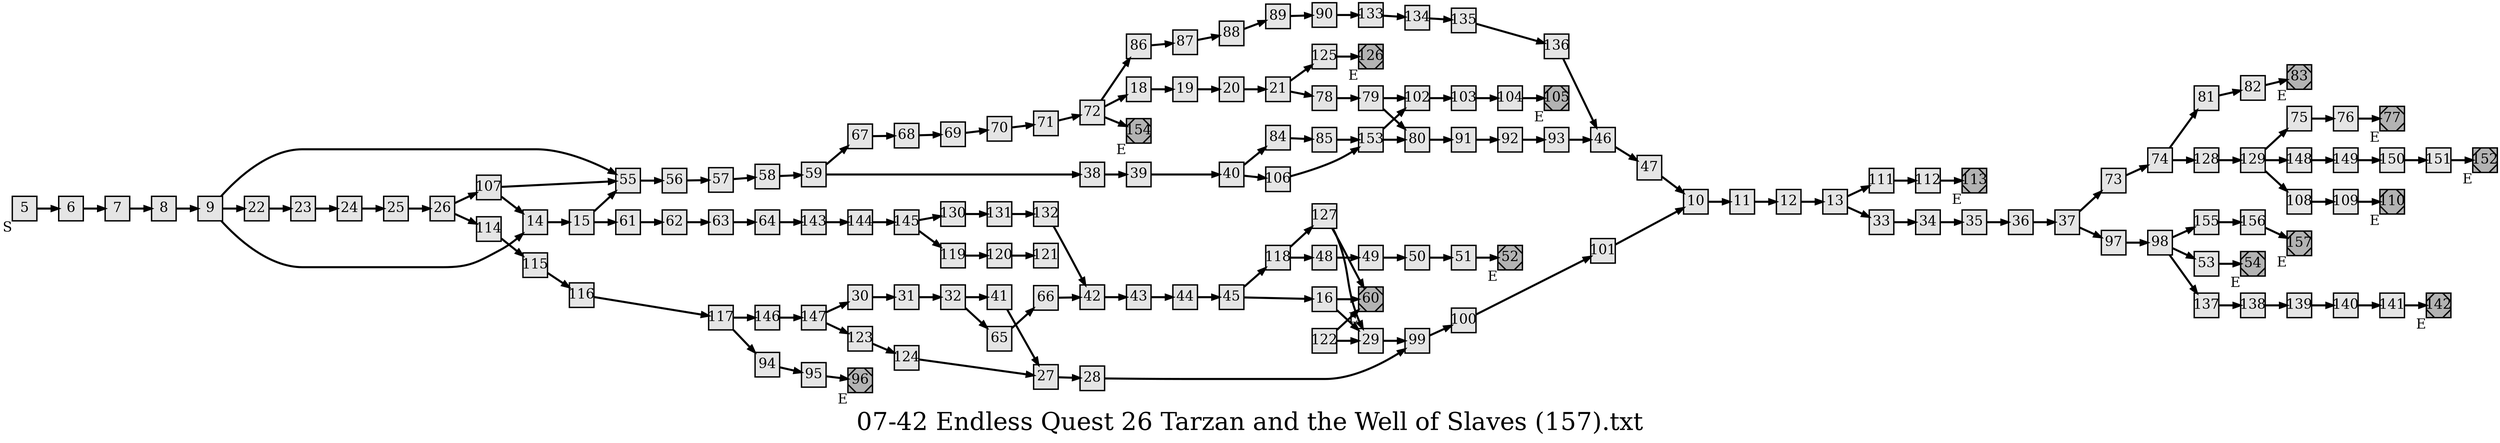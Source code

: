 digraph g{
  graph [ label="07-42 Endless Quest 26 Tarzan and the Well of Slaves (157).txt" rankdir=LR, ordering=out, fontsize=36, nodesep="0.35", ranksep="0.45"];
  node  [shape=rect, penwidth=2, fontsize=20, style=filled, fillcolor=grey90, margin="0,0", labelfloat=true, regular=true, fixedsize=true];
  edge  [labelfloat=true, penwidth=3, fontsize=12];

  5	[ xlabel="S" ];
  5 -> 6;
  6 -> 7;
  7 -> 8;
  8 -> 9;
  9 -> 55;
  9 -> 22;
  9 -> 14;
  10 -> 11;
  11 -> 12;
  12 -> 13;
  13 -> 111;
  13 -> 33;
  14 -> 15;
  15 -> 55;
  15 -> 61;
  16 -> 29;
  16 -> 60;
  18 -> 19;
  19 -> 20;
  20 -> 21;
  21 -> 125;
  21 -> 78;
  22 -> 23;
  23 -> 24;
  24 -> 25;
  25 -> 26;
  26 -> 107;
  26 -> 114;
  27 -> 28;
  28 -> 99;
  29 -> 99;
  30 -> 31;
  31 -> 32;
  32 -> 41;
  32 -> 65;
  33 -> 34;
  34 -> 35;
  35 -> 36;
  36 -> 37;
  37 -> 73;
  37 -> 97;
  38 -> 39;
  39 -> 40;
  40 -> 84;
  40 -> 106;
  41 -> 27;
  42 -> 43;
  43 -> 44;
  44 -> 45;
  45 -> 118;
  45 -> 16;
  46 -> 47;
  47 -> 10;
  48 -> 49;
  49 -> 50;
  50 -> 51;
  51 -> 52;
  52	[ xlabel="E", shape=Msquare, fontsize=20, fillcolor=grey70 ];
  53 -> 54;
  54	[ xlabel="E", shape=Msquare, fontsize=20, fillcolor=grey70 ];
  55 -> 56;
  56 -> 57;
  57 -> 58;
  58 -> 59;
  59 -> 67;
  59 -> 38;
  60	[ xlabel="E", shape=Msquare, fontsize=20, fillcolor=grey70 ];
  61 -> 62;
  62 -> 63;
  63 -> 64;
  64 -> 143;
  65 -> 66;
  66 -> 42;
  67 -> 68;
  68 -> 69;
  69 -> 70;
  70 -> 71;
  71 -> 72;
  72 -> 86;
  72 -> 18;
  72 -> 154;
  73 -> 74;
  74 -> 81;
  74 -> 128;
  75 -> 76;
  76 -> 77;
  77	[ xlabel="E", shape=Msquare, fontsize=20, fillcolor=grey70 ];
  78 -> 79;
  79 -> 102;
  79 -> 80;
  80 -> 91;
  81 -> 82;
  82 -> 83;
  83	[ xlabel="E", shape=Msquare, fontsize=20, fillcolor=grey70 ];
  84 -> 85;
  85 -> 153;
  86 -> 87;
  87 -> 88;
  88 -> 89;
  89 -> 90;
  90 -> 133;
  91 -> 92;
  92 -> 93;
  93 -> 46;
  94 -> 95;
  95 -> 96;
  96	[ xlabel="E", shape=Msquare, fontsize=20, fillcolor=grey70 ];
  97 -> 98;
  98 -> 155;
  98 -> 53;
  98 -> 137;
  99 -> 100;
  100 -> 101;
  101 -> 10;
  102 -> 103;
  103 -> 104;
  104 -> 105;
  105	[ xlabel="E", shape=Msquare, fontsize=20, fillcolor=grey70 ];
  106 -> 153;
  107 -> 55;
  107 -> 14;
  108 -> 109;
  109 -> 110;
  110	[ xlabel="E", shape=Msquare, fontsize=20, fillcolor=grey70 ];
  111 -> 112;
  112 -> 113;
  113	[ xlabel="E", shape=Msquare, fontsize=20, fillcolor=grey70 ];
  114 -> 115;
  115 -> 116;
  116 -> 117;
  117 -> 146;
  117 -> 94;
  118 -> 127;
  118 -> 48;
  119 -> 120;
  120 -> 121;
  122 -> 60;
  122 -> 29;
  123 -> 124;
  124 -> 27;
  125 -> 126;
  126	[ xlabel="E", shape=Msquare, fontsize=20, fillcolor=grey70 ];
  127 -> 60;
  127 -> 29;
  128 -> 129;
  129 -> 75;
  129 -> 148;
  129 -> 108;
  130 -> 131;
  131 -> 132;
  132 -> 42;
  133 -> 134;
  134 -> 135;
  135 -> 136;
  136 -> 46;
  137 -> 138;
  138 -> 139;
  139 -> 140;
  140 -> 141;
  141 -> 142;
  142	[ xlabel="E", shape=Msquare, fontsize=20, fillcolor=grey70 ];
  143 -> 144;
  144 -> 145;
  145 -> 130;
  145 -> 119;
  146 -> 147;
  147 -> 30;
  147 -> 123;
  148 -> 149;
  149 -> 150;
  150 -> 151;
  151 -> 152;
  152	[ xlabel="E", shape=Msquare, fontsize=20, fillcolor=grey70 ];
  153 -> 102;
  153 -> 80;
  154	[ xlabel="E", shape=Msquare, fontsize=20, fillcolor=grey70 ];
  155 -> 156;
  156 -> 157;
  157	[ xlabel="E", shape=Msquare, fontsize=20, fillcolor=grey70 ];
}

